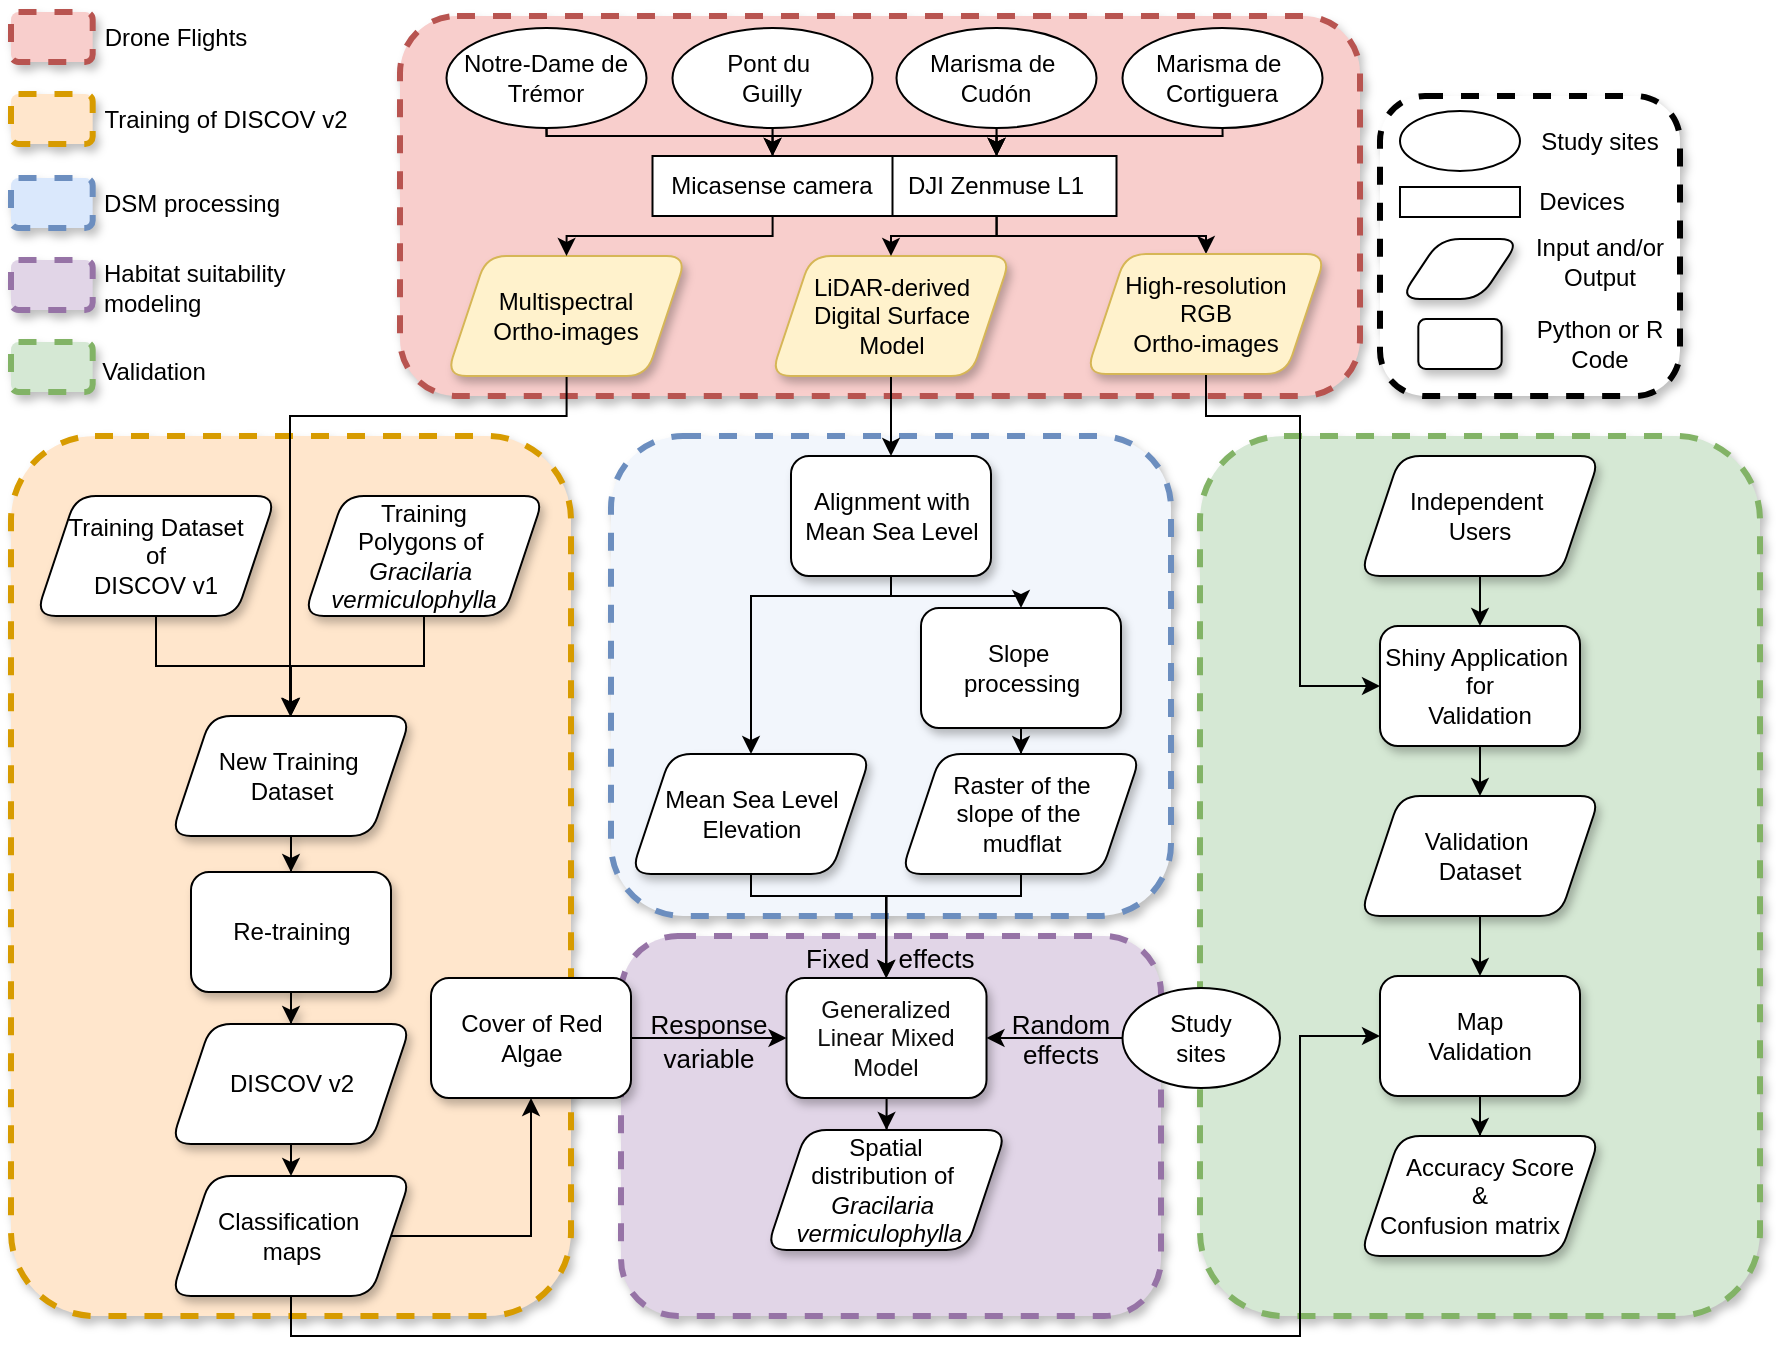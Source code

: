 <mxfile version="25.0.2">
  <diagram name="Page-1" id="nO_T3sxtdm9hi5HvmLsk">
    <mxGraphModel dx="2261" dy="2005" grid="1" gridSize="10" guides="1" tooltips="1" connect="1" arrows="1" fold="1" page="1" pageScale="1" pageWidth="827" pageHeight="1169" math="0" shadow="0">
      <root>
        <mxCell id="0" />
        <mxCell id="1" value="Re-Training" parent="0" />
        <mxCell id="ebexnBk2ZBpHaMcOUNiZ-1" value="" style="whiteSpace=wrap;html=1;rounded=1;dashed=1;strokeWidth=3;perimeterSpacing=5;fillColor=#F2F6FC;strokeColor=#6c8ebf;fillStyle=auto;shadow=1;" parent="1" vertex="1">
          <mxGeometry x="-134.5" width="280" height="240" as="geometry" />
        </mxCell>
        <mxCell id="ebexnBk2ZBpHaMcOUNiZ-15" value="" style="whiteSpace=wrap;html=1;rounded=1;dashed=1;strokeWidth=3;perimeterSpacing=5;fillColor=#e1d5e7;strokeColor=#9673a6;fillStyle=auto;shadow=1;" parent="1" vertex="1">
          <mxGeometry x="-129.5" y="250" width="270" height="190" as="geometry" />
        </mxCell>
        <mxCell id="ebexnBk2ZBpHaMcOUNiZ-14" value="" style="whiteSpace=wrap;html=1;rounded=1;dashed=1;strokeWidth=3;perimeterSpacing=5;fillStyle=auto;shadow=1;" parent="1" vertex="1">
          <mxGeometry x="250" y="-170" width="150" height="150" as="geometry" />
        </mxCell>
        <mxCell id="J6IRnbr_bH8szmoZlVtS-3" value="" style="whiteSpace=wrap;html=1;rounded=1;dashed=1;strokeWidth=3;perimeterSpacing=5;fillColor=#d5e8d4;strokeColor=#82b366;fillStyle=auto;shadow=1;" parent="1" vertex="1">
          <mxGeometry x="160" width="280" height="440" as="geometry" />
        </mxCell>
        <mxCell id="J6IRnbr_bH8szmoZlVtS-4" style="edgeStyle=orthogonalEdgeStyle;rounded=0;orthogonalLoop=1;jettySize=auto;html=1;entryX=0.5;entryY=0;entryDx=0;entryDy=0;strokeColor=#000000;shadow=1;" parent="1" edge="1">
          <mxGeometry relative="1" as="geometry">
            <Array as="points">
              <mxPoint x="-60" y="180" />
              <mxPoint x="10" y="180" />
            </Array>
            <mxPoint x="-60.0" y="161.0" as="sourcePoint" />
          </mxGeometry>
        </mxCell>
        <mxCell id="J6IRnbr_bH8szmoZlVtS-8" value="" style="edgeStyle=orthogonalEdgeStyle;rounded=0;orthogonalLoop=1;jettySize=auto;html=1;strokeColor=#000000;shadow=1;" parent="1" edge="1">
          <mxGeometry relative="1" as="geometry">
            <mxPoint x="10.0" y="260" as="sourcePoint" />
          </mxGeometry>
        </mxCell>
        <mxCell id="J6IRnbr_bH8szmoZlVtS-12" style="edgeStyle=orthogonalEdgeStyle;rounded=0;orthogonalLoop=1;jettySize=auto;html=1;entryX=0.5;entryY=0;entryDx=0;entryDy=0;strokeColor=#000000;shadow=1;" parent="1" edge="1">
          <mxGeometry relative="1" as="geometry">
            <mxPoint x="10.0" y="350" as="sourcePoint" />
          </mxGeometry>
        </mxCell>
        <mxCell id="J6IRnbr_bH8szmoZlVtS-18" style="edgeStyle=orthogonalEdgeStyle;rounded=0;orthogonalLoop=1;jettySize=auto;html=1;entryX=0.5;entryY=0;entryDx=0;entryDy=0;" parent="1" source="J6IRnbr_bH8szmoZlVtS-16" target="J6IRnbr_bH8szmoZlVtS-17" edge="1">
          <mxGeometry relative="1" as="geometry" />
        </mxCell>
        <mxCell id="J6IRnbr_bH8szmoZlVtS-16" value="Independent&amp;nbsp;&lt;div&gt;Users&lt;/div&gt;" style="shape=parallelogram;perimeter=parallelogramPerimeter;whiteSpace=wrap;html=1;fixedSize=1;rounded=1;shadow=1;" parent="1" vertex="1">
          <mxGeometry x="240" y="10" width="120" height="60" as="geometry" />
        </mxCell>
        <mxCell id="J6IRnbr_bH8szmoZlVtS-26" style="edgeStyle=orthogonalEdgeStyle;rounded=0;orthogonalLoop=1;jettySize=auto;html=1;exitX=0.5;exitY=1;exitDx=0;exitDy=0;" parent="1" source="J6IRnbr_bH8szmoZlVtS-17" target="J6IRnbr_bH8szmoZlVtS-22" edge="1">
          <mxGeometry relative="1" as="geometry" />
        </mxCell>
        <mxCell id="J6IRnbr_bH8szmoZlVtS-17" value="Shiny Application&amp;nbsp;&lt;div&gt;for&lt;/div&gt;&lt;div&gt;Validation&lt;/div&gt;" style="whiteSpace=wrap;html=1;rounded=1;shadow=1;" parent="1" vertex="1">
          <mxGeometry x="250" y="95" width="100" height="60" as="geometry" />
        </mxCell>
        <mxCell id="VoIIV1M9Bv0qs0V1Qk0Z-40" value="" style="whiteSpace=wrap;html=1;rounded=1;dashed=1;strokeWidth=3;perimeterSpacing=5;fillColor=#ffe6cc;strokeColor=#d79b00;fillStyle=auto;shadow=1;" parent="1" vertex="1">
          <mxGeometry x="-434.5" width="280" height="440" as="geometry" />
        </mxCell>
        <mxCell id="VoIIV1M9Bv0qs0V1Qk0Z-37" value="" style="edgeStyle=orthogonalEdgeStyle;rounded=0;orthogonalLoop=1;jettySize=auto;html=1;strokeColor=#000000;shadow=1;" parent="1" source="VoIIV1M9Bv0qs0V1Qk0Z-15" target="VoIIV1M9Bv0qs0V1Qk0Z-36" edge="1">
          <mxGeometry relative="1" as="geometry" />
        </mxCell>
        <mxCell id="VoIIV1M9Bv0qs0V1Qk0Z-15" value="New Training&amp;nbsp;&lt;div&gt;Dataset&lt;/div&gt;" style="shape=parallelogram;perimeter=parallelogramPerimeter;whiteSpace=wrap;html=1;fixedSize=1;rounded=1;shadow=1;" parent="1" vertex="1">
          <mxGeometry x="-354.5" y="140" width="120" height="60" as="geometry" />
        </mxCell>
        <mxCell id="ebexnBk2ZBpHaMcOUNiZ-48" style="edgeStyle=orthogonalEdgeStyle;rounded=0;orthogonalLoop=1;jettySize=auto;html=1;" parent="1" source="VoIIV1M9Bv0qs0V1Qk0Z-16" target="VoIIV1M9Bv0qs0V1Qk0Z-15" edge="1">
          <mxGeometry relative="1" as="geometry" />
        </mxCell>
        <mxCell id="VoIIV1M9Bv0qs0V1Qk0Z-16" value="Training Dataset&lt;div&gt;of&lt;div&gt;DISCOV v1&lt;/div&gt;&lt;/div&gt;" style="shape=parallelogram;perimeter=stepPerimeter;whiteSpace=wrap;html=1;fixedSize=1;rounded=1;shadow=1;" parent="1" vertex="1">
          <mxGeometry x="-422" y="30" width="120" height="60" as="geometry" />
        </mxCell>
        <mxCell id="VoIIV1M9Bv0qs0V1Qk0Z-39" style="edgeStyle=orthogonalEdgeStyle;rounded=0;orthogonalLoop=1;jettySize=auto;html=1;entryX=0.5;entryY=0;entryDx=0;entryDy=0;strokeColor=#000000;shadow=1;" parent="1" source="VoIIV1M9Bv0qs0V1Qk0Z-36" target="VoIIV1M9Bv0qs0V1Qk0Z-38" edge="1">
          <mxGeometry relative="1" as="geometry" />
        </mxCell>
        <mxCell id="VoIIV1M9Bv0qs0V1Qk0Z-36" value="Re-training" style="whiteSpace=wrap;html=1;rounded=1;shadow=1;" parent="1" vertex="1">
          <mxGeometry x="-344.5" y="218" width="100" height="60" as="geometry" />
        </mxCell>
        <mxCell id="VoIIV1M9Bv0qs0V1Qk0Z-38" value="DISCOV v2" style="shape=parallelogram;perimeter=parallelogramPerimeter;whiteSpace=wrap;html=1;fixedSize=1;rounded=1;shadow=1;" parent="1" vertex="1">
          <mxGeometry x="-354.5" y="294" width="120" height="60" as="geometry" />
        </mxCell>
        <mxCell id="J6IRnbr_bH8szmoZlVtS-28" style="edgeStyle=orthogonalEdgeStyle;rounded=0;orthogonalLoop=1;jettySize=auto;html=1;entryX=0.5;entryY=0;entryDx=0;entryDy=0;" parent="1" source="J6IRnbr_bH8szmoZlVtS-22" target="J6IRnbr_bH8szmoZlVtS-23" edge="1">
          <mxGeometry relative="1" as="geometry" />
        </mxCell>
        <mxCell id="J6IRnbr_bH8szmoZlVtS-22" value="Validation&amp;nbsp;&lt;div&gt;Dataset&lt;/div&gt;" style="shape=parallelogram;perimeter=parallelogramPerimeter;whiteSpace=wrap;html=1;fixedSize=1;rounded=1;shadow=1;" parent="1" vertex="1">
          <mxGeometry x="240" y="180" width="120" height="60" as="geometry" />
        </mxCell>
        <mxCell id="J6IRnbr_bH8szmoZlVtS-29" style="edgeStyle=orthogonalEdgeStyle;rounded=0;orthogonalLoop=1;jettySize=auto;html=1;" parent="1" source="J6IRnbr_bH8szmoZlVtS-23" target="J6IRnbr_bH8szmoZlVtS-24" edge="1">
          <mxGeometry relative="1" as="geometry" />
        </mxCell>
        <mxCell id="J6IRnbr_bH8szmoZlVtS-23" value="Map&lt;div&gt;Validation&lt;/div&gt;" style="whiteSpace=wrap;html=1;rounded=1;shadow=1;" parent="1" vertex="1">
          <mxGeometry x="250" y="270" width="100" height="60" as="geometry" />
        </mxCell>
        <mxCell id="ebexnBk2ZBpHaMcOUNiZ-49" style="edgeStyle=orthogonalEdgeStyle;rounded=0;orthogonalLoop=1;jettySize=auto;html=1;" parent="1" source="VoIIV1M9Bv0qs0V1Qk0Z-14" target="VoIIV1M9Bv0qs0V1Qk0Z-15" edge="1">
          <mxGeometry relative="1" as="geometry" />
        </mxCell>
        <mxCell id="VoIIV1M9Bv0qs0V1Qk0Z-14" value="Training&lt;div&gt;Polygons of&amp;nbsp;&lt;/div&gt;&lt;div&gt;&lt;i&gt;Gracilaria&amp;nbsp;&lt;/i&gt;&lt;/div&gt;&lt;div&gt;&lt;i&gt;vermiculophylla&amp;nbsp; &amp;nbsp;&lt;/i&gt;&lt;/div&gt;" style="shape=parallelogram;perimeter=parallelogramPerimeter;whiteSpace=wrap;html=1;fixedSize=1;rounded=1;shadow=1;" parent="1" vertex="1">
          <mxGeometry x="-288" y="30" width="120" height="60" as="geometry" />
        </mxCell>
        <mxCell id="J6IRnbr_bH8szmoZlVtS-24" value="&amp;nbsp; &amp;nbsp;Accuracy Score&lt;div&gt;&amp;amp;&lt;/div&gt;&lt;div&gt;Confusion matrix&amp;nbsp; &amp;nbsp;&lt;/div&gt;" style="shape=parallelogram;perimeter=parallelogramPerimeter;whiteSpace=wrap;html=1;fixedSize=1;rounded=1;shadow=1;" parent="1" vertex="1">
          <mxGeometry x="240" y="350" width="120" height="60" as="geometry" />
        </mxCell>
        <mxCell id="ebexnBk2ZBpHaMcOUNiZ-57" style="edgeStyle=orthogonalEdgeStyle;rounded=0;orthogonalLoop=1;jettySize=auto;html=1;entryX=0.5;entryY=1;entryDx=0;entryDy=0;" parent="1" source="J6IRnbr_bH8szmoZlVtS-31" target="ebexnBk2ZBpHaMcOUNiZ-17" edge="1">
          <mxGeometry relative="1" as="geometry">
            <Array as="points">
              <mxPoint x="-174" y="400" />
            </Array>
          </mxGeometry>
        </mxCell>
        <mxCell id="ebexnBk2ZBpHaMcOUNiZ-60" style="edgeStyle=orthogonalEdgeStyle;rounded=0;orthogonalLoop=1;jettySize=auto;html=1;entryX=0;entryY=0.5;entryDx=0;entryDy=0;" parent="1" source="J6IRnbr_bH8szmoZlVtS-31" target="J6IRnbr_bH8szmoZlVtS-23" edge="1">
          <mxGeometry relative="1" as="geometry">
            <Array as="points">
              <mxPoint x="-294" y="450" />
              <mxPoint x="210" y="450" />
              <mxPoint x="210" y="300" />
            </Array>
          </mxGeometry>
        </mxCell>
        <mxCell id="J6IRnbr_bH8szmoZlVtS-31" value="Classification&amp;nbsp;&lt;div&gt;maps&lt;/div&gt;" style="shape=parallelogram;perimeter=parallelogramPerimeter;whiteSpace=wrap;html=1;fixedSize=1;rounded=1;shadow=1;" parent="1" vertex="1">
          <mxGeometry x="-354.5" y="370" width="120" height="60" as="geometry" />
        </mxCell>
        <mxCell id="J6IRnbr_bH8szmoZlVtS-35" value="" style="endArrow=classic;html=1;rounded=0;exitX=0.5;exitY=1;exitDx=0;exitDy=0;entryX=0.5;entryY=0;entryDx=0;entryDy=0;" parent="1" source="VoIIV1M9Bv0qs0V1Qk0Z-38" target="J6IRnbr_bH8szmoZlVtS-31" edge="1">
          <mxGeometry width="50" height="50" relative="1" as="geometry">
            <mxPoint x="-384.5" y="400" as="sourcePoint" />
            <mxPoint x="-334.5" y="350" as="targetPoint" />
          </mxGeometry>
        </mxCell>
        <mxCell id="J6IRnbr_bH8szmoZlVtS-66" value="" style="shape=parallelogram;perimeter=parallelogramPerimeter;whiteSpace=wrap;html=1;fixedSize=1;rounded=1;shadow=1;aspect=fixed;" parent="1" vertex="1">
          <mxGeometry x="259.995" y="-98.5" width="60" height="30" as="geometry" />
        </mxCell>
        <mxCell id="J6IRnbr_bH8szmoZlVtS-67" value="" style="whiteSpace=wrap;html=1;rounded=1;shadow=1;aspect=fixed;" parent="1" vertex="1">
          <mxGeometry x="269.16" y="-58.5" width="41.67" height="25" as="geometry" />
        </mxCell>
        <mxCell id="J6IRnbr_bH8szmoZlVtS-68" value="" style="rounded=0;whiteSpace=wrap;html=1;aspect=fixed;" parent="1" vertex="1">
          <mxGeometry x="259.995" y="-124.5" width="60" height="15" as="geometry" />
        </mxCell>
        <mxCell id="J6IRnbr_bH8szmoZlVtS-69" value="" style="ellipse;whiteSpace=wrap;html=1;aspect=fixed;" parent="1" vertex="1">
          <mxGeometry x="259.995" y="-162.5" width="60" height="30" as="geometry" />
        </mxCell>
        <mxCell id="J6IRnbr_bH8szmoZlVtS-70" value="Study sites" style="text;html=1;align=center;verticalAlign=middle;whiteSpace=wrap;rounded=0;" parent="1" vertex="1">
          <mxGeometry x="320" y="-162.5" width="80" height="30" as="geometry" />
        </mxCell>
        <mxCell id="J6IRnbr_bH8szmoZlVtS-71" value="Devices" style="text;html=1;align=center;verticalAlign=middle;whiteSpace=wrap;rounded=0;" parent="1" vertex="1">
          <mxGeometry x="310.83" y="-132" width="80" height="30" as="geometry" />
        </mxCell>
        <mxCell id="J6IRnbr_bH8szmoZlVtS-72" value="Input and/or Output" style="text;html=1;align=center;verticalAlign=middle;whiteSpace=wrap;rounded=0;" parent="1" vertex="1">
          <mxGeometry x="320" y="-102.5" width="80" height="30" as="geometry" />
        </mxCell>
        <mxCell id="J6IRnbr_bH8szmoZlVtS-73" value="Python or R&lt;div&gt;Code&lt;/div&gt;" style="text;html=1;align=center;verticalAlign=middle;whiteSpace=wrap;rounded=0;" parent="1" vertex="1">
          <mxGeometry x="320" y="-61" width="80" height="30" as="geometry" />
        </mxCell>
        <mxCell id="ebexnBk2ZBpHaMcOUNiZ-58" style="edgeStyle=orthogonalEdgeStyle;rounded=0;orthogonalLoop=1;jettySize=auto;html=1;entryX=0;entryY=0.5;entryDx=0;entryDy=0;" parent="1" source="ebexnBk2ZBpHaMcOUNiZ-17" target="ebexnBk2ZBpHaMcOUNiZ-19" edge="1">
          <mxGeometry relative="1" as="geometry" />
        </mxCell>
        <mxCell id="ebexnBk2ZBpHaMcOUNiZ-17" value="Cover of Red Algae" style="whiteSpace=wrap;html=1;rounded=1;shadow=1;" parent="1" vertex="1">
          <mxGeometry x="-224.5" y="271" width="100" height="60" as="geometry" />
        </mxCell>
        <mxCell id="ebexnBk2ZBpHaMcOUNiZ-71" style="edgeStyle=orthogonalEdgeStyle;rounded=0;orthogonalLoop=1;jettySize=auto;html=1;entryX=0.5;entryY=0;entryDx=0;entryDy=0;" parent="1" source="ebexnBk2ZBpHaMcOUNiZ-19" target="ebexnBk2ZBpHaMcOUNiZ-51" edge="1">
          <mxGeometry relative="1" as="geometry" />
        </mxCell>
        <mxCell id="ebexnBk2ZBpHaMcOUNiZ-19" value="&lt;span style=&quot;border: 0px solid rgb(227, 227, 227); box-sizing: border-box; --tw-border-spacing-x: 0; --tw-border-spacing-y: 0; --tw-translate-x: 0; --tw-translate-y: 0; --tw-rotate: 0; --tw-skew-x: 0; --tw-skew-y: 0; --tw-scale-x: 1; --tw-scale-y: 1; --tw-pan-x: ; --tw-pan-y: ; --tw-pinch-zoom: ; --tw-scroll-snap-strictness: proximity; --tw-gradient-from-position: ; --tw-gradient-via-position: ; --tw-gradient-to-position: ; --tw-ordinal: ; --tw-slashed-zero: ; --tw-numeric-figure: ; --tw-numeric-spacing: ; --tw-numeric-fraction: ; --tw-ring-inset: ; --tw-ring-offset-width: 0px; --tw-ring-offset-color: #fff; --tw-ring-color: rgba(69,89,164,.5); --tw-ring-offset-shadow: 0 0 #0000; --tw-ring-shadow: 0 0 #0000; --tw-shadow: 0 0 #0000; --tw-shadow-colored: 0 0 #0000; --tw-blur: ; --tw-brightness: ; --tw-contrast: ; --tw-grayscale: ; --tw-hue-rotate: ; --tw-invert: ; --tw-saturate: ; --tw-sepia: ; --tw-drop-shadow: ; --tw-backdrop-blur: ; --tw-backdrop-brightness: ; --tw-backdrop-contrast: ; --tw-backdrop-grayscale: ; --tw-backdrop-hue-rotate: ; --tw-backdrop-invert: ; --tw-backdrop-opacity: ; --tw-backdrop-saturate: ; --tw-backdrop-sepia: ; --tw-contain-size: ; --tw-contain-layout: ; --tw-contain-paint: ; --tw-contain-style: ; scrollbar-color: var(--main-surface-tertiary) transparent; color: rgb(13, 13, 13); text-align: left; background-color: rgb(255, 255, 255);&quot;&gt;&lt;font face=&quot;Helvetica&quot; style=&quot;&quot;&gt;Generalized Linear Mixed Model&lt;/font&gt;&lt;/span&gt;" style="whiteSpace=wrap;html=1;rounded=1;shadow=1;" parent="1" vertex="1">
          <mxGeometry x="-46.75" y="271" width="100" height="60" as="geometry" />
        </mxCell>
        <mxCell id="J6IRnbr_bH8szmoZlVtS-39" value="" style="whiteSpace=wrap;html=1;rounded=1;dashed=1;strokeWidth=3;perimeterSpacing=5;fillColor=#f8cecc;strokeColor=#b85450;fillStyle=auto;shadow=1;" parent="1" vertex="1">
          <mxGeometry x="-240" y="-210" width="480" height="190" as="geometry" />
        </mxCell>
        <mxCell id="ebexnBk2ZBpHaMcOUNiZ-47" style="edgeStyle=orthogonalEdgeStyle;rounded=0;orthogonalLoop=1;jettySize=auto;html=1;exitX=0.5;exitY=1;exitDx=0;exitDy=0;entryX=0.5;entryY=0;entryDx=0;entryDy=0;" parent="1" source="ebexnBk2ZBpHaMcOUNiZ-25" target="ebexnBk2ZBpHaMcOUNiZ-2" edge="1">
          <mxGeometry relative="1" as="geometry" />
        </mxCell>
        <mxCell id="ebexnBk2ZBpHaMcOUNiZ-25" value="LiDAR-derived&lt;div&gt;Digital Surface&lt;/div&gt;&lt;div&gt;Model&lt;/div&gt;" style="shape=parallelogram;perimeter=parallelogramPerimeter;whiteSpace=wrap;html=1;fixedSize=1;rounded=1;shadow=1;fillColor=#fff2cc;strokeColor=#d6b656;" parent="1" vertex="1">
          <mxGeometry x="-54.5" y="-90" width="120" height="60" as="geometry" />
        </mxCell>
        <mxCell id="ebexnBk2ZBpHaMcOUNiZ-50" style="edgeStyle=orthogonalEdgeStyle;rounded=0;orthogonalLoop=1;jettySize=auto;html=1;" parent="1" source="ebexnBk2ZBpHaMcOUNiZ-24" target="VoIIV1M9Bv0qs0V1Qk0Z-15" edge="1">
          <mxGeometry relative="1" as="geometry">
            <Array as="points">
              <mxPoint x="-157" y="-10" />
              <mxPoint x="-295" y="-10" />
            </Array>
          </mxGeometry>
        </mxCell>
        <mxCell id="ebexnBk2ZBpHaMcOUNiZ-24" value="Multispectral&lt;div&gt;Ortho-images&lt;/div&gt;" style="shape=parallelogram;perimeter=parallelogramPerimeter;whiteSpace=wrap;html=1;fixedSize=1;rounded=1;shadow=1;fillColor=#fff2cc;strokeColor=#d6b656;" parent="1" vertex="1">
          <mxGeometry x="-216.75" y="-90" width="120" height="60" as="geometry" />
        </mxCell>
        <mxCell id="ebexnBk2ZBpHaMcOUNiZ-35" style="edgeStyle=orthogonalEdgeStyle;rounded=0;orthogonalLoop=1;jettySize=auto;html=1;entryX=0.5;entryY=0;entryDx=0;entryDy=0;" parent="1" source="J6IRnbr_bH8szmoZlVtS-42" target="J6IRnbr_bH8szmoZlVtS-47" edge="1">
          <mxGeometry relative="1" as="geometry">
            <Array as="points">
              <mxPoint x="-166.75" y="-150" />
              <mxPoint x="-53.75" y="-150" />
            </Array>
          </mxGeometry>
        </mxCell>
        <mxCell id="ebexnBk2ZBpHaMcOUNiZ-36" style="edgeStyle=orthogonalEdgeStyle;rounded=0;orthogonalLoop=1;jettySize=auto;html=1;entryX=0.5;entryY=0;entryDx=0;entryDy=0;" parent="1" source="J6IRnbr_bH8szmoZlVtS-42" target="J6IRnbr_bH8szmoZlVtS-46" edge="1">
          <mxGeometry relative="1" as="geometry">
            <Array as="points">
              <mxPoint x="-166.75" y="-150" />
              <mxPoint x="58.25" y="-150" />
            </Array>
          </mxGeometry>
        </mxCell>
        <mxCell id="J6IRnbr_bH8szmoZlVtS-42" value="Notre-Dame de Trémor" style="ellipse;whiteSpace=wrap;html=1;" parent="1" vertex="1">
          <mxGeometry x="-216.75" y="-204" width="100" height="50" as="geometry" />
        </mxCell>
        <mxCell id="ebexnBk2ZBpHaMcOUNiZ-33" style="edgeStyle=orthogonalEdgeStyle;rounded=0;orthogonalLoop=1;jettySize=auto;html=1;entryX=0.5;entryY=0;entryDx=0;entryDy=0;" parent="1" source="J6IRnbr_bH8szmoZlVtS-43" target="J6IRnbr_bH8szmoZlVtS-47" edge="1">
          <mxGeometry relative="1" as="geometry" />
        </mxCell>
        <mxCell id="J6IRnbr_bH8szmoZlVtS-43" value="Pont du&amp;nbsp;&lt;div&gt;Guilly&lt;/div&gt;" style="ellipse;whiteSpace=wrap;html=1;" parent="1" vertex="1">
          <mxGeometry x="-103.75" y="-204" width="100" height="50" as="geometry" />
        </mxCell>
        <mxCell id="ebexnBk2ZBpHaMcOUNiZ-34" style="edgeStyle=orthogonalEdgeStyle;rounded=0;orthogonalLoop=1;jettySize=auto;html=1;entryX=0.5;entryY=0;entryDx=0;entryDy=0;" parent="1" source="J6IRnbr_bH8szmoZlVtS-44" target="J6IRnbr_bH8szmoZlVtS-46" edge="1">
          <mxGeometry relative="1" as="geometry" />
        </mxCell>
        <mxCell id="J6IRnbr_bH8szmoZlVtS-44" value="Marisma de&amp;nbsp;&lt;div&gt;Cudón&lt;/div&gt;" style="ellipse;whiteSpace=wrap;html=1;" parent="1" vertex="1">
          <mxGeometry x="8.25" y="-204" width="100" height="50" as="geometry" />
        </mxCell>
        <mxCell id="ebexnBk2ZBpHaMcOUNiZ-37" style="edgeStyle=orthogonalEdgeStyle;rounded=0;orthogonalLoop=1;jettySize=auto;html=1;" parent="1" source="J6IRnbr_bH8szmoZlVtS-45" target="J6IRnbr_bH8szmoZlVtS-46" edge="1">
          <mxGeometry relative="1" as="geometry">
            <Array as="points">
              <mxPoint x="171.25" y="-150" />
              <mxPoint x="58.25" y="-150" />
            </Array>
          </mxGeometry>
        </mxCell>
        <mxCell id="J6IRnbr_bH8szmoZlVtS-45" value="Marisma de&amp;nbsp;&lt;div&gt;Cortiguera&lt;/div&gt;" style="ellipse;whiteSpace=wrap;html=1;" parent="1" vertex="1">
          <mxGeometry x="121.25" y="-204" width="100" height="50" as="geometry" />
        </mxCell>
        <mxCell id="ebexnBk2ZBpHaMcOUNiZ-44" style="edgeStyle=orthogonalEdgeStyle;rounded=0;orthogonalLoop=1;jettySize=auto;html=1;entryX=0.5;entryY=0;entryDx=0;entryDy=0;" parent="1" source="J6IRnbr_bH8szmoZlVtS-46" target="ebexnBk2ZBpHaMcOUNiZ-25" edge="1">
          <mxGeometry relative="1" as="geometry">
            <Array as="points">
              <mxPoint x="58" y="-100" />
              <mxPoint x="5" y="-100" />
            </Array>
          </mxGeometry>
        </mxCell>
        <mxCell id="ebexnBk2ZBpHaMcOUNiZ-45" style="edgeStyle=orthogonalEdgeStyle;rounded=0;orthogonalLoop=1;jettySize=auto;html=1;entryX=0.5;entryY=0;entryDx=0;entryDy=0;" parent="1" source="J6IRnbr_bH8szmoZlVtS-46" target="J6IRnbr_bH8szmoZlVtS-57" edge="1">
          <mxGeometry relative="1" as="geometry">
            <Array as="points">
              <mxPoint x="58" y="-100" />
              <mxPoint x="163" y="-100" />
            </Array>
          </mxGeometry>
        </mxCell>
        <mxCell id="J6IRnbr_bH8szmoZlVtS-46" value="DJI Zenmuse L1&lt;span style=&quot;color: rgba(0, 0, 0, 0); font-family: monospace; font-size: 0px; text-align: start; text-wrap: nowrap;&quot;&gt;%3CmxGraphModel%3E%3Croot%3E%3CmxCell%20id%3D%220%22%2F%3E%3CmxCell%20id%3D%221%22%20parent%3D%220%22%2F%3E%3CmxCell%20id%3D%222%22%20value%3D%22Marisma%20de%26amp%3Bnbsp%3B%26lt%3Bdiv%26gt%3BCud%C3%B3n%26lt%3B%2Fdiv%26gt%3B%22%20style%3D%22ellipse%3BwhiteSpace%3Dwrap%3Bhtml%3D1%3B%22%20vertex%3D%221%22%20parent%3D%221%22%3E%3CmxGeometry%20x%3D%22170%22%20y%3D%22-155%22%20width%3D%22100%22%20height%3D%2250%22%20as%3D%22geometry%22%2F%3E%3C%2FmxCell%3E%3C%2Froot%3E%3C%2FmxGraphModel%3E&lt;/span&gt;" style="rounded=0;whiteSpace=wrap;html=1;" parent="1" vertex="1">
          <mxGeometry x="-1.75" y="-140" width="120" height="30" as="geometry" />
        </mxCell>
        <mxCell id="ebexnBk2ZBpHaMcOUNiZ-59" style="edgeStyle=orthogonalEdgeStyle;rounded=0;orthogonalLoop=1;jettySize=auto;html=1;entryX=0;entryY=0.5;entryDx=0;entryDy=0;exitX=0.5;exitY=1;exitDx=0;exitDy=0;" parent="1" source="J6IRnbr_bH8szmoZlVtS-57" target="J6IRnbr_bH8szmoZlVtS-17" edge="1">
          <mxGeometry relative="1" as="geometry">
            <Array as="points">
              <mxPoint x="163" y="-10" />
              <mxPoint x="210" y="-10" />
              <mxPoint x="210" y="125" />
            </Array>
          </mxGeometry>
        </mxCell>
        <mxCell id="J6IRnbr_bH8szmoZlVtS-57" value="High-resolution&lt;div&gt;RGB&lt;/div&gt;&lt;div&gt;Ortho-images&lt;/div&gt;" style="shape=parallelogram;perimeter=parallelogramPerimeter;whiteSpace=wrap;html=1;fixedSize=1;rounded=1;shadow=1;fillColor=#fff2cc;strokeColor=#d6b656;" parent="1" vertex="1">
          <mxGeometry x="103" y="-91" width="120" height="60" as="geometry" />
        </mxCell>
        <mxCell id="ebexnBk2ZBpHaMcOUNiZ-38" style="edgeStyle=orthogonalEdgeStyle;rounded=0;orthogonalLoop=1;jettySize=auto;html=1;entryX=0.5;entryY=0;entryDx=0;entryDy=0;" parent="1" source="J6IRnbr_bH8szmoZlVtS-47" target="ebexnBk2ZBpHaMcOUNiZ-24" edge="1">
          <mxGeometry relative="1" as="geometry">
            <Array as="points">
              <mxPoint x="-53.75" y="-100" />
              <mxPoint x="-156.75" y="-100" />
            </Array>
          </mxGeometry>
        </mxCell>
        <mxCell id="J6IRnbr_bH8szmoZlVtS-47" value="Micasense camera" style="rounded=0;whiteSpace=wrap;html=1;" parent="1" vertex="1">
          <mxGeometry x="-113.75" y="-140" width="120" height="30" as="geometry" />
        </mxCell>
        <mxCell id="ebexnBk2ZBpHaMcOUNiZ-11" style="edgeStyle=orthogonalEdgeStyle;rounded=0;orthogonalLoop=1;jettySize=auto;html=1;exitX=0.5;exitY=1;exitDx=0;exitDy=0;entryX=0.5;entryY=0;entryDx=0;entryDy=0;" parent="1" source="ebexnBk2ZBpHaMcOUNiZ-2" target="ebexnBk2ZBpHaMcOUNiZ-10" edge="1">
          <mxGeometry relative="1" as="geometry">
            <Array as="points">
              <mxPoint x="5.5" y="80" />
              <mxPoint x="-64.5" y="80" />
            </Array>
          </mxGeometry>
        </mxCell>
        <mxCell id="ebexnBk2ZBpHaMcOUNiZ-70" style="edgeStyle=orthogonalEdgeStyle;rounded=0;orthogonalLoop=1;jettySize=auto;html=1;entryX=0.5;entryY=0;entryDx=0;entryDy=0;" parent="1" source="ebexnBk2ZBpHaMcOUNiZ-2" target="ebexnBk2ZBpHaMcOUNiZ-4" edge="1">
          <mxGeometry relative="1" as="geometry">
            <Array as="points">
              <mxPoint x="6" y="80" />
              <mxPoint x="71" y="80" />
            </Array>
          </mxGeometry>
        </mxCell>
        <mxCell id="ebexnBk2ZBpHaMcOUNiZ-2" value="Alignment with Mean Sea Level" style="whiteSpace=wrap;html=1;rounded=1;shadow=1;" parent="1" vertex="1">
          <mxGeometry x="-44.5" y="10" width="100" height="60" as="geometry" />
        </mxCell>
        <mxCell id="ebexnBk2ZBpHaMcOUNiZ-12" style="edgeStyle=orthogonalEdgeStyle;rounded=0;orthogonalLoop=1;jettySize=auto;html=1;" parent="1" source="ebexnBk2ZBpHaMcOUNiZ-4" target="ebexnBk2ZBpHaMcOUNiZ-9" edge="1">
          <mxGeometry relative="1" as="geometry" />
        </mxCell>
        <mxCell id="ebexnBk2ZBpHaMcOUNiZ-4" value="Slope&amp;nbsp;&lt;div&gt;processing&lt;/div&gt;" style="whiteSpace=wrap;html=1;rounded=1;shadow=1;" parent="1" vertex="1">
          <mxGeometry x="20.5" y="86" width="100" height="60" as="geometry" />
        </mxCell>
        <mxCell id="ebexnBk2ZBpHaMcOUNiZ-53" style="edgeStyle=orthogonalEdgeStyle;rounded=0;orthogonalLoop=1;jettySize=auto;html=1;" parent="1" source="ebexnBk2ZBpHaMcOUNiZ-9" target="ebexnBk2ZBpHaMcOUNiZ-19" edge="1">
          <mxGeometry relative="1" as="geometry">
            <Array as="points">
              <mxPoint x="71" y="230" />
              <mxPoint x="3" y="230" />
            </Array>
          </mxGeometry>
        </mxCell>
        <mxCell id="ebexnBk2ZBpHaMcOUNiZ-9" value="Raster of the&lt;div&gt;slope of the&amp;nbsp;&lt;/div&gt;&lt;div&gt;mudflat&lt;/div&gt;" style="shape=parallelogram;perimeter=parallelogramPerimeter;whiteSpace=wrap;html=1;fixedSize=1;rounded=1;shadow=1;" parent="1" vertex="1">
          <mxGeometry x="10.5" y="159" width="120" height="60" as="geometry" />
        </mxCell>
        <mxCell id="ebexnBk2ZBpHaMcOUNiZ-52" style="edgeStyle=orthogonalEdgeStyle;rounded=0;orthogonalLoop=1;jettySize=auto;html=1;entryX=0.5;entryY=0;entryDx=0;entryDy=0;" parent="1" source="ebexnBk2ZBpHaMcOUNiZ-10" target="ebexnBk2ZBpHaMcOUNiZ-19" edge="1">
          <mxGeometry relative="1" as="geometry">
            <Array as="points">
              <mxPoint x="-64" y="230" />
              <mxPoint x="3" y="230" />
            </Array>
          </mxGeometry>
        </mxCell>
        <mxCell id="ebexnBk2ZBpHaMcOUNiZ-10" value="Mean Sea Level&lt;div&gt;Elevation&lt;/div&gt;" style="shape=parallelogram;perimeter=parallelogramPerimeter;whiteSpace=wrap;html=1;fixedSize=1;rounded=1;shadow=1;" parent="1" vertex="1">
          <mxGeometry x="-124.5" y="159" width="120" height="60" as="geometry" />
        </mxCell>
        <mxCell id="ebexnBk2ZBpHaMcOUNiZ-51" value="Spatial&lt;div&gt;distribution of&amp;nbsp;&lt;/div&gt;&lt;div&gt;&lt;i&gt;Gracilaria&amp;nbsp;&lt;/i&gt;&lt;/div&gt;&lt;div&gt;&lt;i&gt;vermiculophylla&amp;nbsp;&lt;/i&gt;&lt;span style=&quot;background-color: initial;&quot;&gt;&amp;nbsp;&lt;/span&gt;&lt;/div&gt;" style="shape=parallelogram;perimeter=parallelogramPerimeter;whiteSpace=wrap;html=1;fixedSize=1;rounded=1;shadow=1;" parent="1" vertex="1">
          <mxGeometry x="-56.75" y="347" width="120" height="60" as="geometry" />
        </mxCell>
        <mxCell id="ebexnBk2ZBpHaMcOUNiZ-62" value="&lt;font style=&quot;font-size: 13px;&quot;&gt;Fixed&amp;nbsp; &amp;nbsp; effects&lt;/font&gt;" style="text;html=1;align=left;verticalAlign=middle;whiteSpace=wrap;rounded=0;fontFamily=Helvetica;fontSize=16;labelBackgroundColor=none;glass=0;rotation=0;fillColor=none;fontColor=#000000;shadow=1;" parent="1" vertex="1">
          <mxGeometry x="-39" y="245" width="104.5" height="30" as="geometry" />
        </mxCell>
        <mxCell id="ebexnBk2ZBpHaMcOUNiZ-63" value="&lt;font style=&quot;font-size: 13px; line-height: 100%;&quot;&gt;Response&lt;/font&gt;&lt;div style=&quot;line-height: 100%;&quot;&gt;&lt;span style=&quot;font-size: 13px; line-height: 100%;&quot;&gt;variable&lt;/span&gt;&lt;/div&gt;" style="text;html=1;align=center;verticalAlign=middle;whiteSpace=wrap;rounded=0;fontFamily=Helvetica;fontSize=16;labelBackgroundColor=none;glass=0;rotation=0;fillColor=none;fontColor=#000000;shadow=1;" parent="1" vertex="1">
          <mxGeometry x="-113.75" y="286" width="56.75" height="30" as="geometry" />
        </mxCell>
        <mxCell id="ebexnBk2ZBpHaMcOUNiZ-67" style="edgeStyle=orthogonalEdgeStyle;rounded=0;orthogonalLoop=1;jettySize=auto;html=1;entryX=1;entryY=0.5;entryDx=0;entryDy=0;" parent="1" source="ebexnBk2ZBpHaMcOUNiZ-65" target="ebexnBk2ZBpHaMcOUNiZ-19" edge="1">
          <mxGeometry relative="1" as="geometry" />
        </mxCell>
        <mxCell id="ebexnBk2ZBpHaMcOUNiZ-65" value="Study&lt;div&gt;sites&lt;/div&gt;" style="ellipse;whiteSpace=wrap;html=1;" parent="1" vertex="1">
          <mxGeometry x="121.25" y="276" width="78.75" height="50" as="geometry" />
        </mxCell>
        <mxCell id="ebexnBk2ZBpHaMcOUNiZ-68" value="&lt;div style=&quot;line-height: 90%;&quot;&gt;&lt;span style=&quot;font-size: 13px; line-height: 90%;&quot;&gt;Random&lt;/span&gt;&lt;/div&gt;&lt;div style=&quot;line-height: 90%;&quot;&gt;&lt;span style=&quot;font-size: 13px; line-height: 90%;&quot;&gt;effects&lt;/span&gt;&lt;/div&gt;" style="text;html=1;align=center;verticalAlign=middle;whiteSpace=wrap;rounded=0;fontFamily=Helvetica;fontSize=16;labelBackgroundColor=none;glass=0;rotation=0;fillColor=none;fontColor=#000000;shadow=1;" parent="1" vertex="1">
          <mxGeometry x="61.5" y="286" width="56.75" height="30" as="geometry" />
        </mxCell>
        <mxCell id="ebexnBk2ZBpHaMcOUNiZ-74" value="" style="whiteSpace=wrap;html=1;rounded=1;dashed=1;strokeWidth=3;perimeterSpacing=5;fillColor=#f8cecc;strokeColor=#b85450;fillStyle=auto;shadow=1;" parent="1" vertex="1">
          <mxGeometry x="-434.5" y="-212" width="40.84" height="25" as="geometry" />
        </mxCell>
        <mxCell id="ebexnBk2ZBpHaMcOUNiZ-75" value="" style="whiteSpace=wrap;html=1;rounded=1;dashed=1;strokeWidth=3;perimeterSpacing=5;fillColor=#ffe6cc;strokeColor=#d79b00;fillStyle=auto;shadow=1;" parent="1" vertex="1">
          <mxGeometry x="-434.5" y="-171" width="40.84" height="25" as="geometry" />
        </mxCell>
        <mxCell id="ebexnBk2ZBpHaMcOUNiZ-76" value="" style="whiteSpace=wrap;html=1;rounded=1;dashed=1;strokeWidth=3;perimeterSpacing=5;fillColor=#dae8fc;strokeColor=#6c8ebf;fillStyle=auto;shadow=1;" parent="1" vertex="1">
          <mxGeometry x="-434.5" y="-129" width="40.84" height="25" as="geometry" />
        </mxCell>
        <mxCell id="ebexnBk2ZBpHaMcOUNiZ-77" value="" style="whiteSpace=wrap;html=1;rounded=1;dashed=1;strokeWidth=3;perimeterSpacing=5;fillColor=#e1d5e7;strokeColor=#9673a6;fillStyle=auto;shadow=1;" parent="1" vertex="1">
          <mxGeometry x="-434.5" y="-88" width="40.84" height="25" as="geometry" />
        </mxCell>
        <mxCell id="ebexnBk2ZBpHaMcOUNiZ-78" value="" style="whiteSpace=wrap;html=1;rounded=1;dashed=1;strokeWidth=3;perimeterSpacing=5;fillColor=#d5e8d4;strokeColor=#82b366;fillStyle=auto;shadow=1;" parent="1" vertex="1">
          <mxGeometry x="-434.5" y="-47" width="40.84" height="25" as="geometry" />
        </mxCell>
        <mxCell id="ebexnBk2ZBpHaMcOUNiZ-79" value="Drone Flights" style="text;html=1;align=center;verticalAlign=middle;whiteSpace=wrap;rounded=0;" parent="1" vertex="1">
          <mxGeometry x="-390" y="-214.5" width="76.34" height="30" as="geometry" />
        </mxCell>
        <mxCell id="ebexnBk2ZBpHaMcOUNiZ-80" value="Training of DISCOV v2" style="text;html=1;align=center;verticalAlign=middle;whiteSpace=wrap;rounded=0;" parent="1" vertex="1">
          <mxGeometry x="-391" y="-173" width="128.34" height="30" as="geometry" />
        </mxCell>
        <mxCell id="ebexnBk2ZBpHaMcOUNiZ-81" value="DSM processing" style="text;html=1;align=center;verticalAlign=middle;whiteSpace=wrap;rounded=0;" parent="1" vertex="1">
          <mxGeometry x="-393.66" y="-131" width="100" height="30" as="geometry" />
        </mxCell>
        <mxCell id="ebexnBk2ZBpHaMcOUNiZ-82" value="Habitat suitability&amp;nbsp;&lt;div&gt;modeling&lt;/div&gt;" style="text;html=1;align=left;verticalAlign=middle;whiteSpace=wrap;rounded=0;" parent="1" vertex="1">
          <mxGeometry x="-390" y="-89" width="152" height="30" as="geometry" />
        </mxCell>
        <mxCell id="ebexnBk2ZBpHaMcOUNiZ-83" value="Validation" style="text;html=1;align=center;verticalAlign=middle;whiteSpace=wrap;rounded=0;" parent="1" vertex="1">
          <mxGeometry x="-388" y="-47" width="50" height="30" as="geometry" />
        </mxCell>
      </root>
    </mxGraphModel>
  </diagram>
</mxfile>

